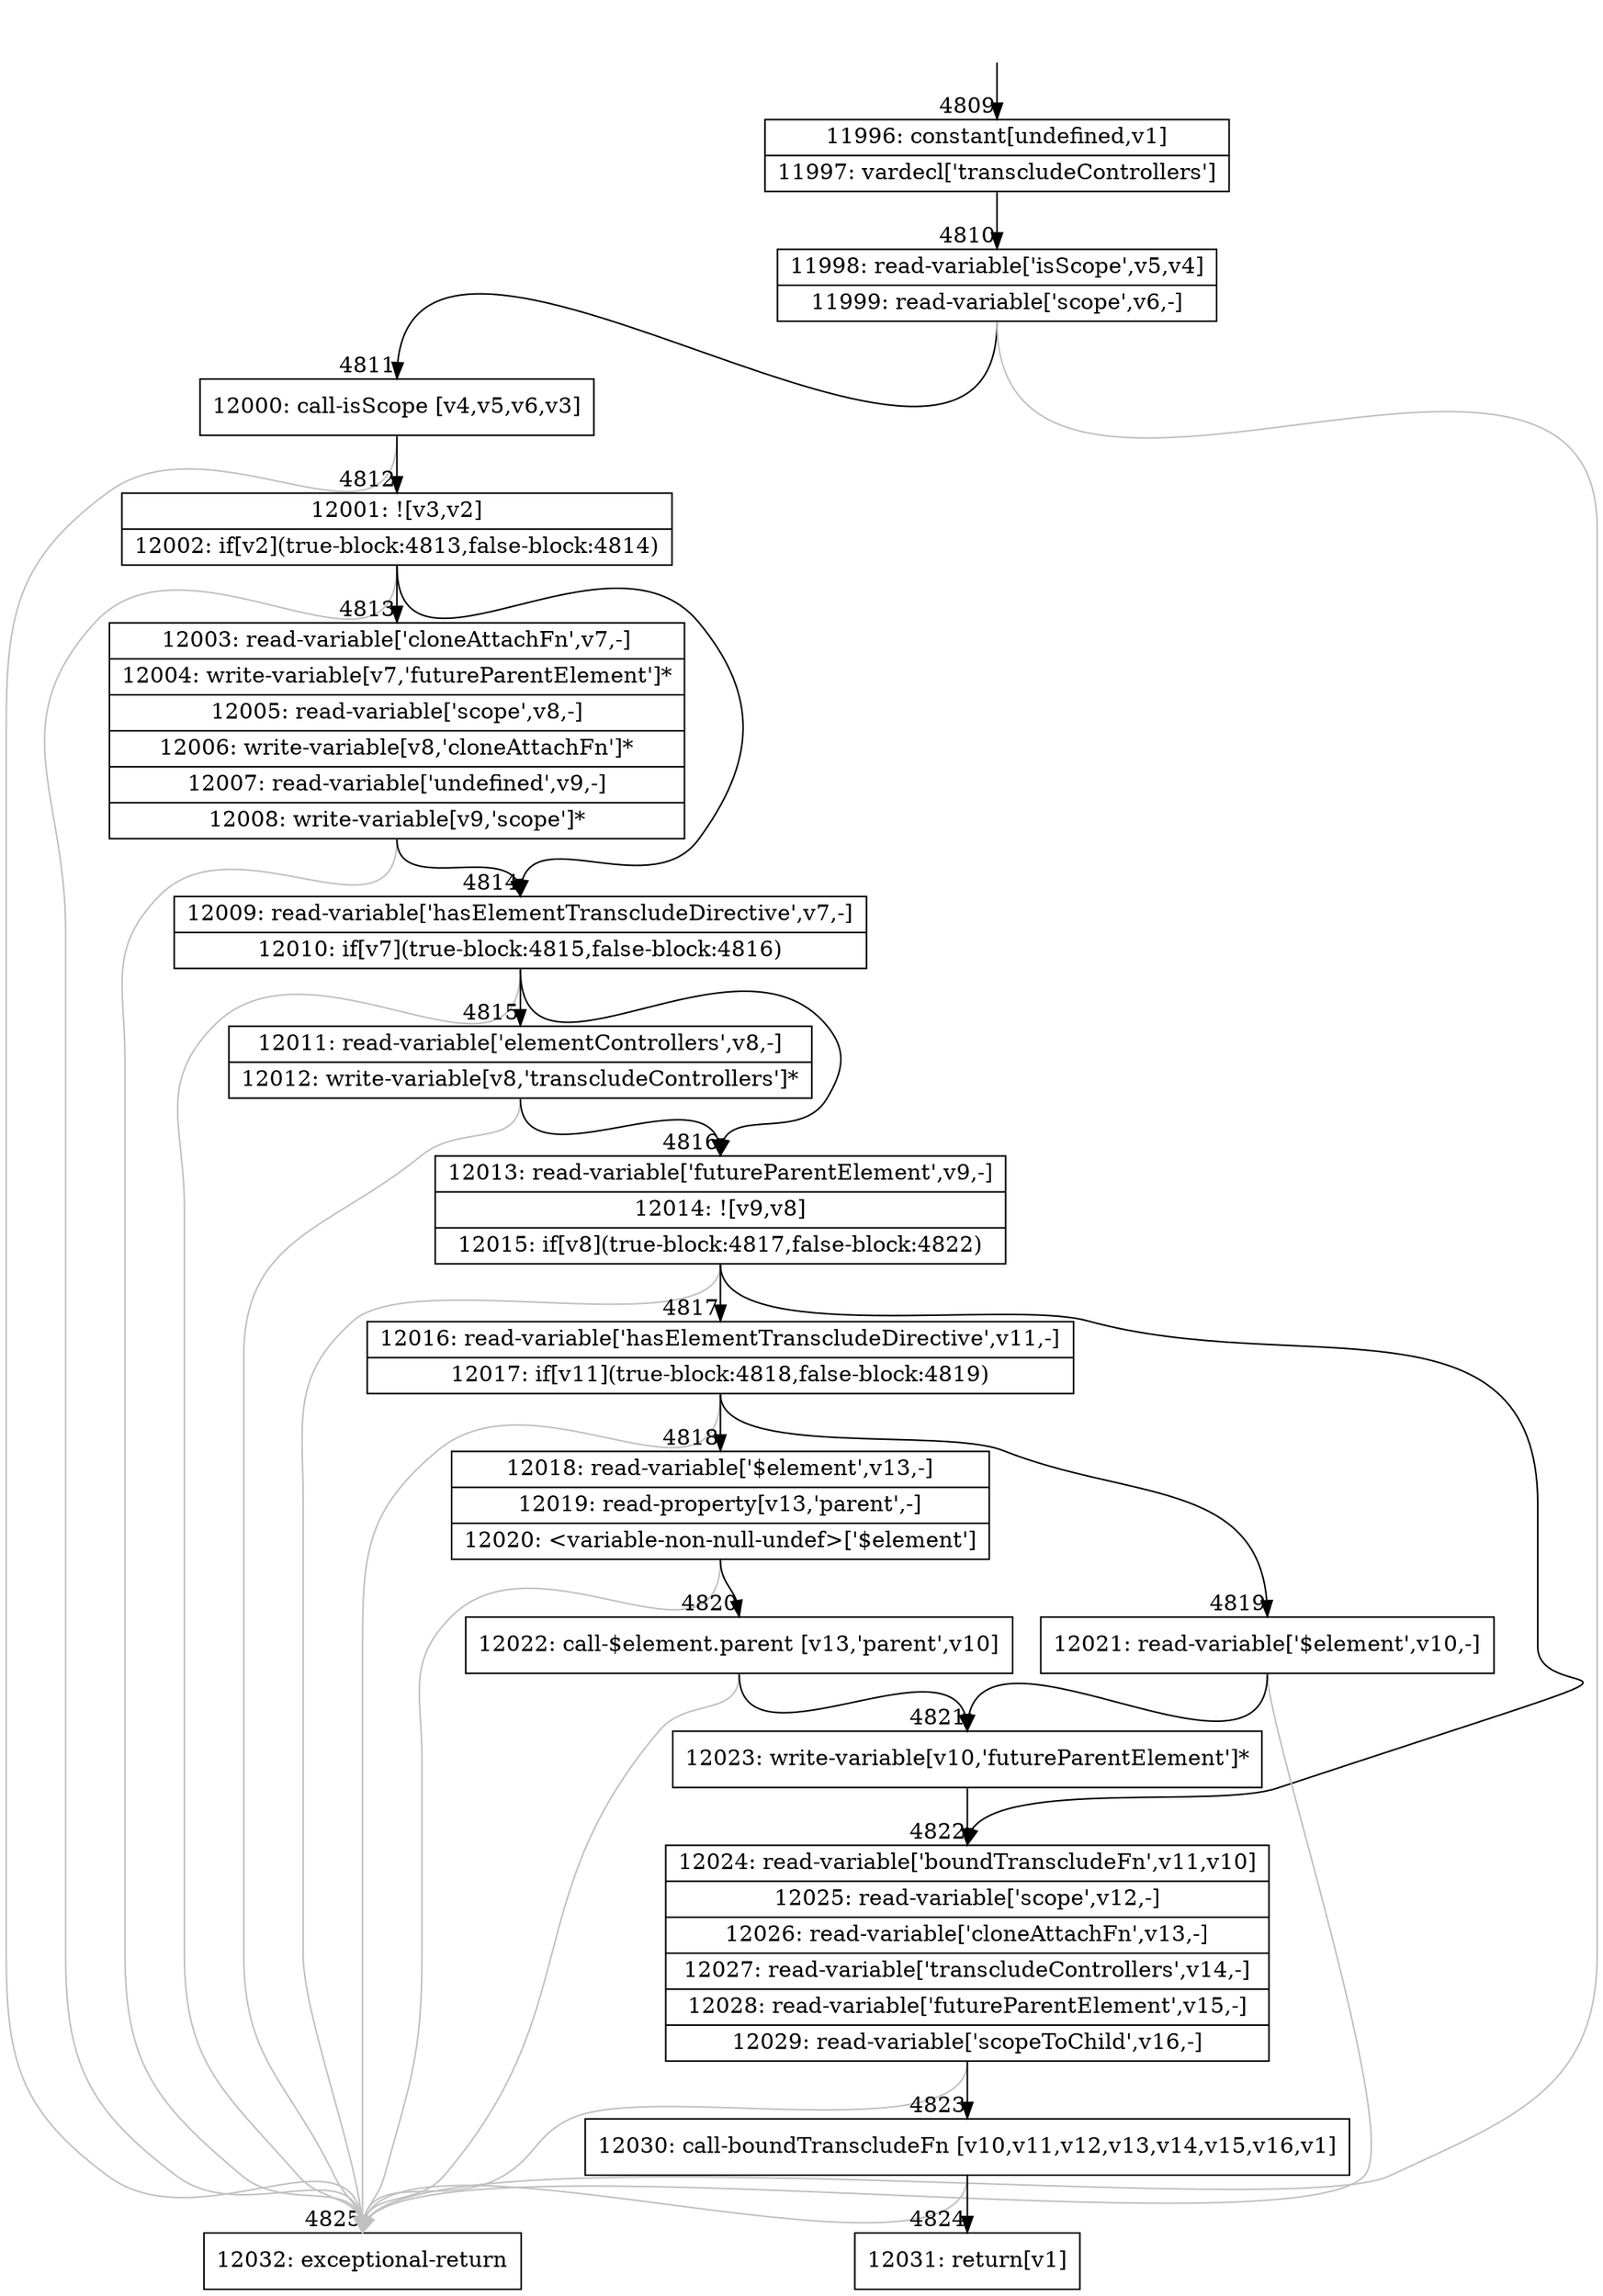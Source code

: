 digraph {
rankdir="TD"
BB_entry379[shape=none,label=""];
BB_entry379 -> BB4809 [tailport=s, headport=n, headlabel="    4809"]
BB4809 [shape=record label="{11996: constant[undefined,v1]|11997: vardecl['transcludeControllers']}" ] 
BB4809 -> BB4810 [tailport=s, headport=n, headlabel="      4810"]
BB4810 [shape=record label="{11998: read-variable['isScope',v5,v4]|11999: read-variable['scope',v6,-]}" ] 
BB4810 -> BB4811 [tailport=s, headport=n, headlabel="      4811"]
BB4810 -> BB4825 [tailport=s, headport=n, color=gray, headlabel="      4825"]
BB4811 [shape=record label="{12000: call-isScope [v4,v5,v6,v3]}" ] 
BB4811 -> BB4812 [tailport=s, headport=n, headlabel="      4812"]
BB4811 -> BB4825 [tailport=s, headport=n, color=gray]
BB4812 [shape=record label="{12001: ![v3,v2]|12002: if[v2](true-block:4813,false-block:4814)}" ] 
BB4812 -> BB4813 [tailport=s, headport=n, headlabel="      4813"]
BB4812 -> BB4814 [tailport=s, headport=n, headlabel="      4814"]
BB4812 -> BB4825 [tailport=s, headport=n, color=gray]
BB4813 [shape=record label="{12003: read-variable['cloneAttachFn',v7,-]|12004: write-variable[v7,'futureParentElement']*|12005: read-variable['scope',v8,-]|12006: write-variable[v8,'cloneAttachFn']*|12007: read-variable['undefined',v9,-]|12008: write-variable[v9,'scope']*}" ] 
BB4813 -> BB4814 [tailport=s, headport=n]
BB4813 -> BB4825 [tailport=s, headport=n, color=gray]
BB4814 [shape=record label="{12009: read-variable['hasElementTranscludeDirective',v7,-]|12010: if[v7](true-block:4815,false-block:4816)}" ] 
BB4814 -> BB4815 [tailport=s, headport=n, headlabel="      4815"]
BB4814 -> BB4816 [tailport=s, headport=n, headlabel="      4816"]
BB4814 -> BB4825 [tailport=s, headport=n, color=gray]
BB4815 [shape=record label="{12011: read-variable['elementControllers',v8,-]|12012: write-variable[v8,'transcludeControllers']*}" ] 
BB4815 -> BB4816 [tailport=s, headport=n]
BB4815 -> BB4825 [tailport=s, headport=n, color=gray]
BB4816 [shape=record label="{12013: read-variable['futureParentElement',v9,-]|12014: ![v9,v8]|12015: if[v8](true-block:4817,false-block:4822)}" ] 
BB4816 -> BB4817 [tailport=s, headport=n, headlabel="      4817"]
BB4816 -> BB4822 [tailport=s, headport=n, headlabel="      4822"]
BB4816 -> BB4825 [tailport=s, headport=n, color=gray]
BB4817 [shape=record label="{12016: read-variable['hasElementTranscludeDirective',v11,-]|12017: if[v11](true-block:4818,false-block:4819)}" ] 
BB4817 -> BB4818 [tailport=s, headport=n, headlabel="      4818"]
BB4817 -> BB4819 [tailport=s, headport=n, headlabel="      4819"]
BB4817 -> BB4825 [tailport=s, headport=n, color=gray]
BB4818 [shape=record label="{12018: read-variable['$element',v13,-]|12019: read-property[v13,'parent',-]|12020: \<variable-non-null-undef\>['$element']}" ] 
BB4818 -> BB4820 [tailport=s, headport=n, headlabel="      4820"]
BB4818 -> BB4825 [tailport=s, headport=n, color=gray]
BB4819 [shape=record label="{12021: read-variable['$element',v10,-]}" ] 
BB4819 -> BB4821 [tailport=s, headport=n, headlabel="      4821"]
BB4819 -> BB4825 [tailport=s, headport=n, color=gray]
BB4820 [shape=record label="{12022: call-$element.parent [v13,'parent',v10]}" ] 
BB4820 -> BB4821 [tailport=s, headport=n]
BB4820 -> BB4825 [tailport=s, headport=n, color=gray]
BB4821 [shape=record label="{12023: write-variable[v10,'futureParentElement']*}" ] 
BB4821 -> BB4822 [tailport=s, headport=n]
BB4822 [shape=record label="{12024: read-variable['boundTranscludeFn',v11,v10]|12025: read-variable['scope',v12,-]|12026: read-variable['cloneAttachFn',v13,-]|12027: read-variable['transcludeControllers',v14,-]|12028: read-variable['futureParentElement',v15,-]|12029: read-variable['scopeToChild',v16,-]}" ] 
BB4822 -> BB4823 [tailport=s, headport=n, headlabel="      4823"]
BB4822 -> BB4825 [tailport=s, headport=n, color=gray]
BB4823 [shape=record label="{12030: call-boundTranscludeFn [v10,v11,v12,v13,v14,v15,v16,v1]}" ] 
BB4823 -> BB4824 [tailport=s, headport=n, headlabel="      4824"]
BB4823 -> BB4825 [tailport=s, headport=n, color=gray]
BB4824 [shape=record label="{12031: return[v1]}" ] 
BB4825 [shape=record label="{12032: exceptional-return}" ] 
//#$~ 8179
}
